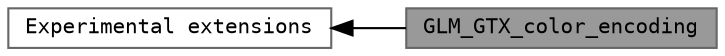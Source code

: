 digraph "GLM_GTX_color_encoding"
{
 // LATEX_PDF_SIZE
  bgcolor="transparent";
  edge [fontname=Terminal,fontsize=10,labelfontname=Helvetica,labelfontsize=10];
  node [fontname=Terminal,fontsize=10,shape=box,height=0.2,width=0.4];
  rankdir=LR;
  Node2 [label="Experimental extensions",height=0.2,width=0.4,color="grey40", fillcolor="white", style="filled",URL="$group__gtx.html",tooltip="Experimental features not specified by GLSL specification."];
  Node1 [label="GLM_GTX_color_encoding",height=0.2,width=0.4,color="gray40", fillcolor="grey60", style="filled", fontcolor="black",tooltip="Allow to perform bit operations on integer values."];
  Node2->Node1 [shape=plaintext, dir="back", style="solid"];
}
